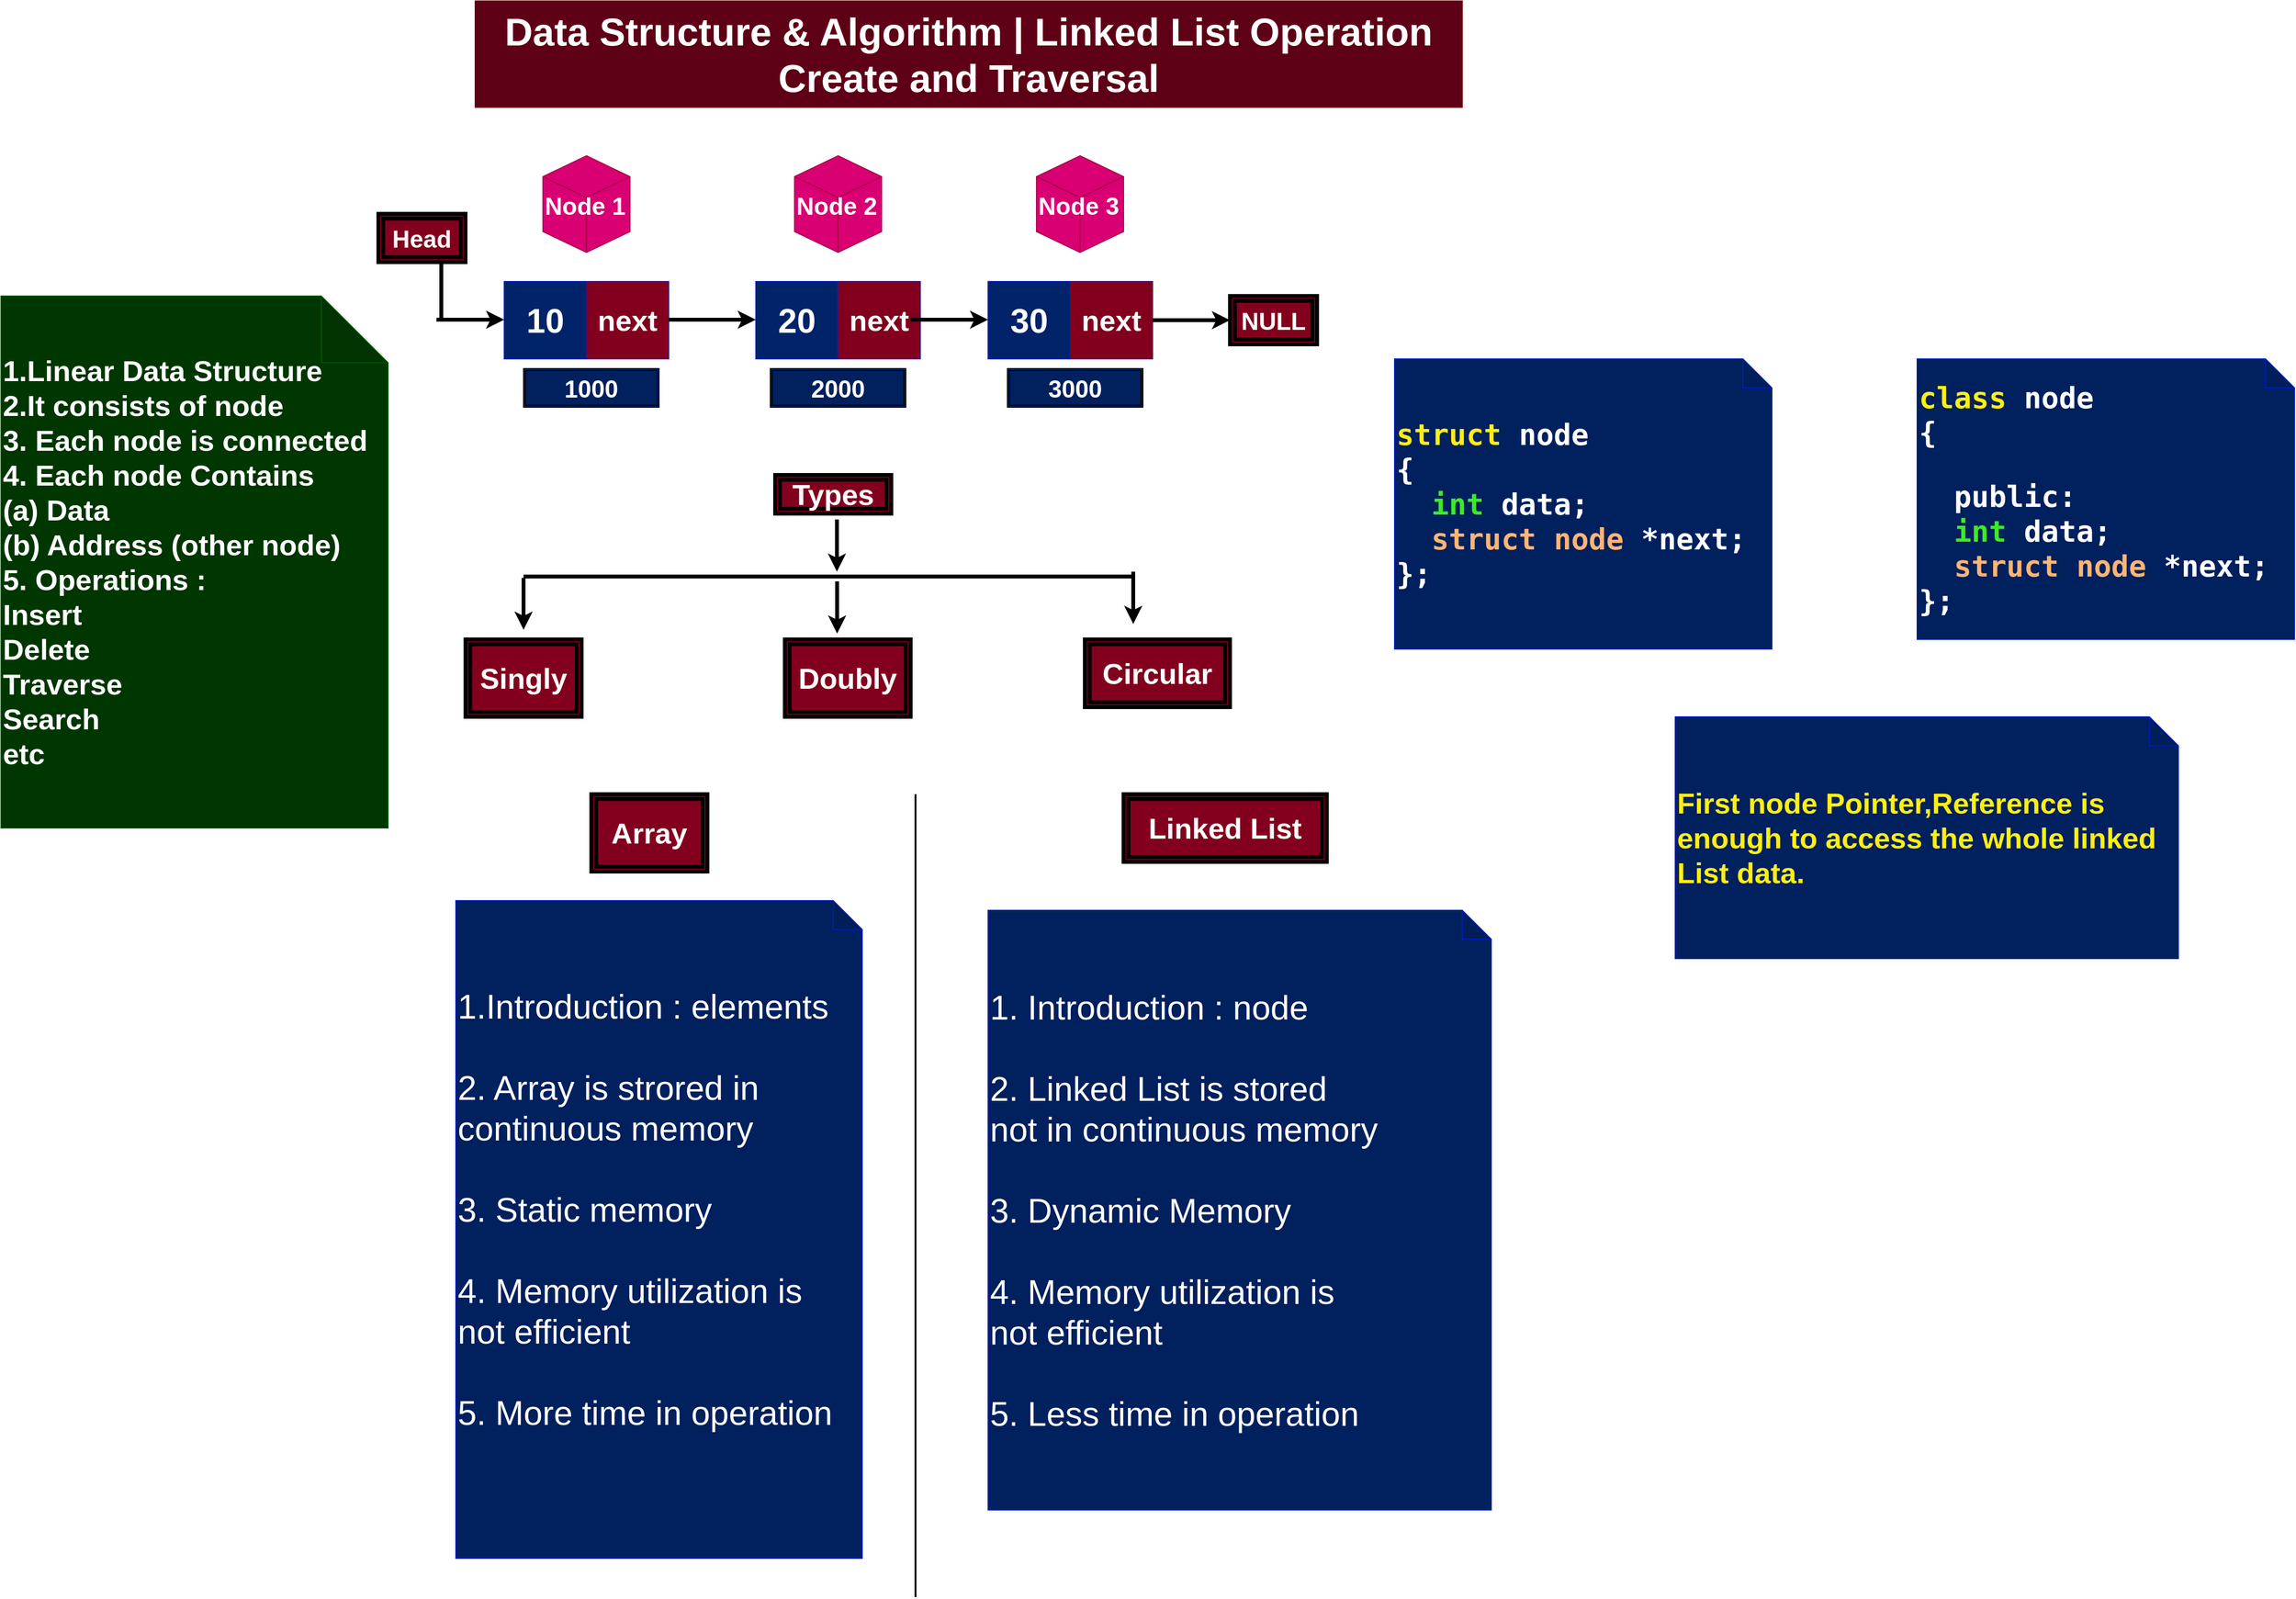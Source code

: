 <mxfile version="15.4.0" type="device"><diagram id="kLcREWV7JZikotNgGeFt" name="Page-1"><mxGraphModel dx="2326" dy="1727" grid="1" gridSize="10" guides="1" tooltips="1" connect="1" arrows="1" fold="1" page="1" pageScale="1" pageWidth="850" pageHeight="1100" math="0" shadow="0"><root><mxCell id="0"/><mxCell id="1" parent="0"/><mxCell id="FX4OYC9LNaWPf0s1jnYQ-1" value="&lt;font style=&quot;font-size: 40px&quot;&gt;&lt;b&gt;Data Structure &amp;amp; Algorithm | Linked List Operation&lt;br&gt;Create and Traversal&lt;br&gt;&lt;/b&gt;&lt;/font&gt;" style="rounded=0;whiteSpace=wrap;html=1;fillColor=#5E0016;strokeColor=#6F0000;fontColor=#ffffff;" parent="1" vertex="1"><mxGeometry x="420" y="-110" width="1020" height="110" as="geometry"/></mxCell><mxCell id="FX4OYC9LNaWPf0s1jnYQ-2" value="&lt;font style=&quot;font-size: 30px&quot;&gt;&lt;b&gt;1.Linear Data Structure&amp;nbsp;&lt;br&gt;2.It consists of node&lt;br&gt;3. Each node is connected&lt;br&gt;4. Each node Contains&lt;br&gt;(a) Data&amp;nbsp;&lt;br&gt;(b) Address (other node)&lt;br&gt;5. Operations :&lt;br&gt;Insert&lt;br&gt;Delete&lt;br&gt;Traverse&lt;br&gt;Search&lt;br&gt;etc&lt;br&gt;&lt;/b&gt;&lt;/font&gt;" style="shape=note;whiteSpace=wrap;html=1;backgroundOutline=1;darkOpacity=0.05;fillColor=#003600;size=69;strokeColor=#005700;fontColor=#ffffff;align=left;" parent="1" vertex="1"><mxGeometry x="-70" y="195" width="400" height="550" as="geometry"/></mxCell><mxCell id="FX4OYC9LNaWPf0s1jnYQ-4" value="" style="shape=table;startSize=0;container=1;collapsible=0;childLayout=tableLayout;fillColor=#002369;strokeColor=#001DBC;fontColor=#ffffff;" parent="1" vertex="1"><mxGeometry x="450" y="180" width="170" height="80" as="geometry"/></mxCell><mxCell id="FX4OYC9LNaWPf0s1jnYQ-5" value="" style="shape=partialRectangle;collapsible=0;dropTarget=0;pointerEvents=0;fillColor=none;top=0;left=0;bottom=0;right=0;points=[[0,0.5],[1,0.5]];portConstraint=eastwest;" parent="FX4OYC9LNaWPf0s1jnYQ-4" vertex="1"><mxGeometry width="170" height="80" as="geometry"/></mxCell><mxCell id="FX4OYC9LNaWPf0s1jnYQ-6" value="&lt;b&gt;&lt;font style=&quot;font-size: 35px&quot; color=&quot;#ffffff&quot;&gt;10&lt;/font&gt;&lt;/b&gt;" style="shape=partialRectangle;html=1;whiteSpace=wrap;connectable=0;overflow=hidden;fillColor=none;top=0;left=0;bottom=0;right=0;pointerEvents=1;" parent="FX4OYC9LNaWPf0s1jnYQ-5" vertex="1"><mxGeometry width="85" height="80" as="geometry"><mxRectangle width="85" height="80" as="alternateBounds"/></mxGeometry></mxCell><mxCell id="FX4OYC9LNaWPf0s1jnYQ-7" value="&lt;b style=&quot;font-size: 30px&quot;&gt;next&lt;/b&gt;" style="shape=partialRectangle;html=1;whiteSpace=wrap;connectable=0;overflow=hidden;fillColor=#82001E;top=0;left=0;bottom=0;right=0;pointerEvents=1;strokeColor=#6F0000;fontColor=#ffffff;" parent="FX4OYC9LNaWPf0s1jnYQ-5" vertex="1"><mxGeometry x="85" width="85" height="80" as="geometry"><mxRectangle width="85" height="80" as="alternateBounds"/></mxGeometry></mxCell><mxCell id="FX4OYC9LNaWPf0s1jnYQ-8" value="" style="shape=table;startSize=0;container=1;collapsible=0;childLayout=tableLayout;fillColor=#002369;strokeColor=#001DBC;fontColor=#ffffff;" parent="1" vertex="1"><mxGeometry x="710" y="180" width="170" height="80" as="geometry"/></mxCell><mxCell id="FX4OYC9LNaWPf0s1jnYQ-9" value="" style="shape=partialRectangle;collapsible=0;dropTarget=0;pointerEvents=0;fillColor=none;top=0;left=0;bottom=0;right=0;points=[[0,0.5],[1,0.5]];portConstraint=eastwest;" parent="FX4OYC9LNaWPf0s1jnYQ-8" vertex="1"><mxGeometry width="170" height="80" as="geometry"/></mxCell><mxCell id="FX4OYC9LNaWPf0s1jnYQ-10" value="&lt;b&gt;&lt;font style=&quot;font-size: 35px&quot; color=&quot;#ffffff&quot;&gt;20&lt;/font&gt;&lt;/b&gt;" style="shape=partialRectangle;html=1;whiteSpace=wrap;connectable=0;overflow=hidden;fillColor=none;top=0;left=0;bottom=0;right=0;pointerEvents=1;" parent="FX4OYC9LNaWPf0s1jnYQ-9" vertex="1"><mxGeometry width="85" height="80" as="geometry"><mxRectangle width="85" height="80" as="alternateBounds"/></mxGeometry></mxCell><mxCell id="FX4OYC9LNaWPf0s1jnYQ-11" value="" style="shape=partialRectangle;html=1;whiteSpace=wrap;connectable=0;overflow=hidden;fillColor=none;top=0;left=0;bottom=0;right=0;pointerEvents=1;" parent="FX4OYC9LNaWPf0s1jnYQ-9" vertex="1"><mxGeometry x="85" width="85" height="80" as="geometry"><mxRectangle width="85" height="80" as="alternateBounds"/></mxGeometry></mxCell><mxCell id="FX4OYC9LNaWPf0s1jnYQ-12" value="" style="shape=table;startSize=0;container=1;collapsible=0;childLayout=tableLayout;fillColor=#002369;strokeColor=#001DBC;fontColor=#ffffff;" parent="1" vertex="1"><mxGeometry x="950" y="180" width="170" height="80" as="geometry"/></mxCell><mxCell id="FX4OYC9LNaWPf0s1jnYQ-13" value="" style="shape=partialRectangle;collapsible=0;dropTarget=0;pointerEvents=0;fillColor=none;top=0;left=0;bottom=0;right=0;points=[[0,0.5],[1,0.5]];portConstraint=eastwest;" parent="FX4OYC9LNaWPf0s1jnYQ-12" vertex="1"><mxGeometry width="170" height="80" as="geometry"/></mxCell><mxCell id="FX4OYC9LNaWPf0s1jnYQ-14" value="&lt;b&gt;&lt;font style=&quot;font-size: 35px&quot; color=&quot;#ffffff&quot;&gt;30&lt;/font&gt;&lt;/b&gt;" style="shape=partialRectangle;html=1;whiteSpace=wrap;connectable=0;overflow=hidden;fillColor=none;top=0;left=0;bottom=0;right=0;pointerEvents=1;" parent="FX4OYC9LNaWPf0s1jnYQ-13" vertex="1"><mxGeometry width="85" height="80" as="geometry"><mxRectangle width="85" height="80" as="alternateBounds"/></mxGeometry></mxCell><mxCell id="FX4OYC9LNaWPf0s1jnYQ-15" value="" style="shape=partialRectangle;html=1;whiteSpace=wrap;connectable=0;overflow=hidden;fillColor=none;top=0;left=0;bottom=0;right=0;pointerEvents=1;" parent="FX4OYC9LNaWPf0s1jnYQ-13" vertex="1"><mxGeometry x="85" width="85" height="80" as="geometry"><mxRectangle width="85" height="80" as="alternateBounds"/></mxGeometry></mxCell><mxCell id="FX4OYC9LNaWPf0s1jnYQ-16" value="" style="edgeStyle=segmentEdgeStyle;endArrow=classic;html=1;rounded=0;strokeWidth=4;" parent="1" target="FX4OYC9LNaWPf0s1jnYQ-9" edge="1"><mxGeometry width="50" height="50" relative="1" as="geometry"><mxPoint x="620" y="219.5" as="sourcePoint"/><mxPoint x="700" y="220" as="targetPoint"/></mxGeometry></mxCell><mxCell id="FX4OYC9LNaWPf0s1jnYQ-17" value="&lt;font color=&quot;#ffffff&quot; size=&quot;1&quot;&gt;&lt;b style=&quot;font-size: 30px&quot;&gt;next&lt;/b&gt;&lt;/font&gt;" style="shape=partialRectangle;html=1;whiteSpace=wrap;connectable=0;overflow=hidden;fillColor=#82001E;top=0;left=0;bottom=0;right=0;pointerEvents=1;strokeColor=#6F0000;fontColor=#ffffff;" parent="1" vertex="1"><mxGeometry x="795" y="180" width="85" height="80" as="geometry"><mxRectangle width="85" height="80" as="alternateBounds"/></mxGeometry></mxCell><mxCell id="FX4OYC9LNaWPf0s1jnYQ-18" value="&lt;font color=&quot;#ffffff&quot; size=&quot;1&quot;&gt;&lt;b style=&quot;font-size: 30px&quot;&gt;next&lt;/b&gt;&lt;/font&gt;" style="shape=partialRectangle;html=1;whiteSpace=wrap;connectable=0;overflow=hidden;fillColor=#82001E;top=0;left=0;bottom=0;right=0;pointerEvents=1;strokeColor=#6F0000;fontColor=#ffffff;" parent="1" vertex="1"><mxGeometry x="1035" y="180" width="85" height="80" as="geometry"><mxRectangle width="85" height="80" as="alternateBounds"/></mxGeometry></mxCell><mxCell id="FX4OYC9LNaWPf0s1jnYQ-20" value="" style="edgeStyle=segmentEdgeStyle;endArrow=classic;html=1;rounded=0;strokeWidth=4;" parent="1" edge="1"><mxGeometry width="50" height="50" relative="1" as="geometry"><mxPoint x="870" y="219.5" as="sourcePoint"/><mxPoint x="950" y="220" as="targetPoint"/></mxGeometry></mxCell><mxCell id="FX4OYC9LNaWPf0s1jnYQ-21" value="" style="edgeStyle=segmentEdgeStyle;endArrow=classic;html=1;rounded=0;strokeWidth=4;" parent="1" target="FX4OYC9LNaWPf0s1jnYQ-5" edge="1"><mxGeometry width="50" height="50" relative="1" as="geometry"><mxPoint x="380" y="219.5" as="sourcePoint"/><mxPoint x="430" y="219.5" as="targetPoint"/></mxGeometry></mxCell><mxCell id="FX4OYC9LNaWPf0s1jnYQ-22" value="" style="line;strokeWidth=4;direction=south;html=1;fillColor=#82001E;" parent="1" vertex="1"><mxGeometry x="380" y="150" width="10" height="70" as="geometry"/></mxCell><mxCell id="FX4OYC9LNaWPf0s1jnYQ-24" value="&lt;font style=&quot;font-size: 25px&quot; color=&quot;#ffffff&quot;&gt;Head&lt;/font&gt;" style="shape=ext;double=1;rounded=0;whiteSpace=wrap;html=1;strokeWidth=4;fillColor=#82001E;fontStyle=1" parent="1" vertex="1"><mxGeometry x="320" y="110" width="90" height="50" as="geometry"/></mxCell><mxCell id="FX4OYC9LNaWPf0s1jnYQ-25" value="&lt;font color=&quot;#ffffff&quot;&gt;&lt;span style=&quot;font-size: 25px&quot;&gt;NULL&lt;/span&gt;&lt;/font&gt;" style="shape=ext;double=1;rounded=0;whiteSpace=wrap;html=1;strokeWidth=4;fillColor=#82001E;fontStyle=1" parent="1" vertex="1"><mxGeometry x="1200" y="195" width="90" height="50" as="geometry"/></mxCell><mxCell id="FX4OYC9LNaWPf0s1jnYQ-26" value="" style="edgeStyle=segmentEdgeStyle;endArrow=classic;html=1;rounded=0;strokeWidth=4;" parent="1" edge="1"><mxGeometry width="50" height="50" relative="1" as="geometry"><mxPoint x="1120" y="220" as="sourcePoint"/><mxPoint x="1200" y="220.5" as="targetPoint"/></mxGeometry></mxCell><mxCell id="FX4OYC9LNaWPf0s1jnYQ-28" value="&lt;font style=&quot;font-size: 30px&quot; color=&quot;#ffffff&quot;&gt;&lt;b&gt;Singly&lt;/b&gt;&lt;/font&gt;" style="shape=ext;double=1;rounded=0;whiteSpace=wrap;html=1;strokeWidth=4;fillColor=#82001E;" parent="1" vertex="1"><mxGeometry x="410" y="550" width="120" height="80" as="geometry"/></mxCell><mxCell id="FX4OYC9LNaWPf0s1jnYQ-29" value="&lt;font style=&quot;font-size: 30px&quot; color=&quot;#ffffff&quot;&gt;&lt;b&gt;Doubly&lt;/b&gt;&lt;/font&gt;" style="shape=ext;double=1;rounded=0;whiteSpace=wrap;html=1;strokeWidth=4;fillColor=#82001E;" parent="1" vertex="1"><mxGeometry x="740" y="550" width="130" height="80" as="geometry"/></mxCell><mxCell id="FX4OYC9LNaWPf0s1jnYQ-30" value="&lt;font style=&quot;font-size: 30px&quot; color=&quot;#ffffff&quot;&gt;&lt;b&gt;Circular&lt;/b&gt;&lt;/font&gt;" style="shape=ext;double=1;rounded=0;whiteSpace=wrap;html=1;strokeWidth=4;fillColor=#82001E;" parent="1" vertex="1"><mxGeometry x="1050" y="550" width="150" height="70" as="geometry"/></mxCell><mxCell id="FX4OYC9LNaWPf0s1jnYQ-31" value="&lt;font style=&quot;font-size: 30px&quot; color=&quot;#ffffff&quot;&gt;&lt;b&gt;Types&lt;/b&gt;&lt;/font&gt;" style="shape=ext;double=1;rounded=0;whiteSpace=wrap;html=1;strokeWidth=4;fillColor=#82001E;" parent="1" vertex="1"><mxGeometry x="730" y="380" width="120" height="40" as="geometry"/></mxCell><mxCell id="FX4OYC9LNaWPf0s1jnYQ-32" value="" style="line;strokeWidth=4;html=1;perimeter=backbonePerimeter;points=[];outlineConnect=0;fillColor=#82001E;" parent="1" vertex="1"><mxGeometry x="470" y="480" width="630" height="10" as="geometry"/></mxCell><mxCell id="FX4OYC9LNaWPf0s1jnYQ-33" value="" style="edgeStyle=segmentEdgeStyle;endArrow=classic;html=1;rounded=0;strokeWidth=4;" parent="1" source="FX4OYC9LNaWPf0s1jnYQ-32" edge="1"><mxGeometry width="50" height="50" relative="1" as="geometry"><mxPoint x="470" y="490" as="sourcePoint"/><mxPoint x="470" y="540" as="targetPoint"/></mxGeometry></mxCell><mxCell id="FX4OYC9LNaWPf0s1jnYQ-34" value="" style="edgeStyle=segmentEdgeStyle;endArrow=classic;html=1;rounded=0;strokeWidth=4;" parent="1" edge="1"><mxGeometry width="50" height="50" relative="1" as="geometry"><mxPoint x="1100" y="480" as="sourcePoint"/><mxPoint x="1100" y="534" as="targetPoint"/></mxGeometry></mxCell><mxCell id="FX4OYC9LNaWPf0s1jnYQ-35" value="" style="edgeStyle=segmentEdgeStyle;endArrow=classic;html=1;rounded=0;strokeWidth=4;" parent="1" edge="1"><mxGeometry width="50" height="50" relative="1" as="geometry"><mxPoint x="794" y="490" as="sourcePoint"/><mxPoint x="794" y="544" as="targetPoint"/></mxGeometry></mxCell><mxCell id="2EAFpjxUIgZYR22yZYQm-1" value="&lt;font style=&quot;font-size: 35px&quot;&gt;1.Introduction : elements&lt;br&gt;&lt;br&gt;2. Array is strored in continuous memory&lt;br&gt;&lt;br&gt;3. Static memory&lt;br&gt;&lt;br&gt;4. Memory utilization is&lt;br&gt;not efficient&lt;br&gt;&lt;br&gt;5. More time in operation&lt;br&gt;&lt;br&gt;&lt;/font&gt;" style="shape=note;whiteSpace=wrap;html=1;backgroundOutline=1;darkOpacity=0.05;align=left;fillColor=#00205E;strokeColor=#001DBC;fontColor=#ffffff;" parent="1" vertex="1"><mxGeometry x="400" y="820" width="420" height="680" as="geometry"/></mxCell><mxCell id="2EAFpjxUIgZYR22yZYQm-2" value="&lt;span style=&quot;font-size: 35px&quot;&gt;&lt;br&gt;&lt;br&gt;1. Introduction : node&lt;br&gt;&lt;br&gt;2. Linked List is stored&amp;nbsp;&lt;br&gt;not in continuous memory&lt;br&gt;&lt;br&gt;3. Dynamic Memory&lt;br&gt;&lt;br&gt;&lt;/span&gt;&lt;span style=&quot;font-size: 35px&quot;&gt;4. Memory utilization is&lt;/span&gt;&lt;br style=&quot;font-size: 35px&quot;&gt;&lt;span style=&quot;font-size: 35px&quot;&gt;not efficient&lt;/span&gt;&lt;span style=&quot;font-size: 35px&quot;&gt;&amp;nbsp;&lt;br&gt;&lt;br&gt;&lt;/span&gt;&lt;span style=&quot;font-size: 35px&quot;&gt;5. Less time in operation&lt;/span&gt;&lt;br style=&quot;font-size: 35px&quot;&gt;&lt;span style=&quot;font-size: 35px&quot;&gt;&lt;br&gt;&lt;br&gt;&lt;/span&gt;" style="shape=note;whiteSpace=wrap;html=1;backgroundOutline=1;darkOpacity=0.05;fillColor=#00205E;strokeColor=#001DBC;fontColor=#ffffff;align=left;" parent="1" vertex="1"><mxGeometry x="950" y="830" width="520" height="620" as="geometry"/></mxCell><mxCell id="2EAFpjxUIgZYR22yZYQm-3" value="" style="line;strokeWidth=2;direction=south;html=1;align=left;" parent="1" vertex="1"><mxGeometry x="870" y="710" width="10" height="830" as="geometry"/></mxCell><mxCell id="2EAFpjxUIgZYR22yZYQm-4" value="&lt;font color=&quot;#ffffff&quot; size=&quot;1&quot;&gt;&lt;b style=&quot;font-size: 25px&quot;&gt;1000&lt;/b&gt;&lt;/font&gt;" style="shape=ext;double=1;rounded=0;whiteSpace=wrap;html=1;fillColor=#00205E;align=center;" parent="1" vertex="1"><mxGeometry x="470" y="270" width="140" height="40" as="geometry"/></mxCell><mxCell id="2EAFpjxUIgZYR22yZYQm-5" value="&lt;font color=&quot;#ffffff&quot; size=&quot;1&quot;&gt;&lt;b style=&quot;font-size: 25px&quot;&gt;2000&lt;/b&gt;&lt;/font&gt;" style="shape=ext;double=1;rounded=0;whiteSpace=wrap;html=1;fillColor=#00205E;align=center;" parent="1" vertex="1"><mxGeometry x="725" y="270" width="140" height="40" as="geometry"/></mxCell><mxCell id="2EAFpjxUIgZYR22yZYQm-6" value="&lt;font color=&quot;#ffffff&quot; size=&quot;1&quot;&gt;&lt;b style=&quot;font-size: 25px&quot;&gt;3000&lt;/b&gt;&lt;/font&gt;" style="shape=ext;double=1;rounded=0;whiteSpace=wrap;html=1;fillColor=#00205E;align=center;" parent="1" vertex="1"><mxGeometry x="970" y="270" width="140" height="40" as="geometry"/></mxCell><mxCell id="2EAFpjxUIgZYR22yZYQm-7" value="&lt;pre style=&quot;max-height: 600px ; font-size: 30px&quot;&gt;&lt;code class=&quot;dsa hljs cpp&quot; style=&quot;font-size: 30px&quot;&gt;&lt;span class=&quot;hljs-class&quot; style=&quot;font-size: 30px&quot;&gt;&lt;font color=&quot;#ffef0f&quot;&gt;&lt;span class=&quot;hljs-keyword&quot; style=&quot;font-size: 30px&quot;&gt;struct&lt;/span&gt; &lt;/font&gt;&lt;span class=&quot;hljs-title&quot; style=&quot;font-size: 30px&quot;&gt;node&lt;/span&gt;&lt;br style=&quot;font-size: 30px&quot;&gt;{&lt;/span&gt;&lt;br style=&quot;font-size: 30px&quot;&gt;  &lt;font color=&quot;#3eea23&quot;&gt;&lt;span class=&quot;hljs-keyword&quot; style=&quot;font-size: 30px&quot;&gt;int&lt;/span&gt; &lt;/font&gt;data;&lt;br style=&quot;font-size: 30px&quot;&gt;  &lt;span class=&quot;hljs-class&quot; style=&quot;font-size: 30px&quot;&gt;&lt;font color=&quot;#ffb570&quot;&gt;&lt;span class=&quot;hljs-keyword&quot; style=&quot;font-size: 30px&quot;&gt;struct&lt;/span&gt; &lt;span class=&quot;hljs-title&quot; style=&quot;font-size: 30px&quot;&gt;node&lt;/span&gt;&lt;/font&gt; *&lt;span class=&quot;hljs-title&quot; style=&quot;font-size: 30px&quot;&gt;next&lt;/span&gt;;&lt;/span&gt;&lt;br style=&quot;font-size: 30px&quot;&gt;};&lt;/code&gt;&lt;/pre&gt;" style="shape=note;whiteSpace=wrap;html=1;backgroundOutline=1;darkOpacity=0.05;fillColor=#00205E;strokeColor=#001DBC;fontColor=#ffffff;align=left;fontSize=30;fontStyle=1" parent="1" vertex="1"><mxGeometry x="1370" y="260" width="390" height="300" as="geometry"/></mxCell><mxCell id="2EAFpjxUIgZYR22yZYQm-8" value="&lt;font style=&quot;font-size: 30px&quot; color=&quot;#ffffff&quot;&gt;&lt;b&gt;Array&lt;/b&gt;&lt;/font&gt;" style="shape=ext;double=1;rounded=0;whiteSpace=wrap;html=1;strokeWidth=4;fillColor=#82001E;" parent="1" vertex="1"><mxGeometry x="540" y="710" width="120" height="80" as="geometry"/></mxCell><mxCell id="2EAFpjxUIgZYR22yZYQm-9" value="&lt;font style=&quot;font-size: 30px&quot; color=&quot;#ffffff&quot;&gt;&lt;b&gt;Linked List&lt;/b&gt;&lt;/font&gt;" style="shape=ext;double=1;rounded=0;whiteSpace=wrap;html=1;strokeWidth=4;fillColor=#82001E;" parent="1" vertex="1"><mxGeometry x="1090" y="710" width="210" height="70" as="geometry"/></mxCell><mxCell id="2EAFpjxUIgZYR22yZYQm-10" value="&lt;b&gt;&lt;font style=&quot;font-size: 25px&quot;&gt;Node 1&lt;/font&gt;&lt;br&gt;&lt;/b&gt;" style="html=1;whiteSpace=wrap;shape=isoCube2;backgroundOutline=1;isoAngle=15;fontSize=30;fillColor=#d80073;align=left;strokeColor=#A50040;fontColor=#ffffff;" parent="1" vertex="1"><mxGeometry x="490" y="50" width="90" height="100" as="geometry"/></mxCell><mxCell id="2EAFpjxUIgZYR22yZYQm-13" value="&lt;b&gt;&lt;font style=&quot;font-size: 25px&quot;&gt;Node 2&lt;/font&gt;&lt;br&gt;&lt;/b&gt;" style="html=1;whiteSpace=wrap;shape=isoCube2;backgroundOutline=1;isoAngle=15;fontSize=30;fillColor=#d80073;align=left;strokeColor=#A50040;fontColor=#ffffff;" parent="1" vertex="1"><mxGeometry x="750" y="50" width="90" height="100" as="geometry"/></mxCell><mxCell id="2EAFpjxUIgZYR22yZYQm-14" value="&lt;b&gt;&lt;font style=&quot;font-size: 25px&quot;&gt;Node 3&lt;/font&gt;&lt;br&gt;&lt;/b&gt;" style="html=1;whiteSpace=wrap;shape=isoCube2;backgroundOutline=1;isoAngle=15;fontSize=30;fillColor=#d80073;align=left;strokeColor=#A50040;fontColor=#ffffff;" parent="1" vertex="1"><mxGeometry x="1000" y="50" width="90" height="100" as="geometry"/></mxCell><mxCell id="WGS0exvz3PwvDSj9ZTFY-2" value="" style="edgeStyle=segmentEdgeStyle;endArrow=classic;html=1;rounded=0;strokeWidth=4;" parent="1" edge="1"><mxGeometry width="50" height="50" relative="1" as="geometry"><mxPoint x="793.82" y="426" as="sourcePoint"/><mxPoint x="793.82" y="480" as="targetPoint"/></mxGeometry></mxCell><mxCell id="WGS0exvz3PwvDSj9ZTFY-4" value="&lt;pre style=&quot;max-height: 600px ; font-size: 30px&quot;&gt;&lt;code class=&quot;dsa hljs cpp&quot; style=&quot;font-size: 30px&quot;&gt;&lt;span class=&quot;hljs-class&quot; style=&quot;font-size: 30px&quot;&gt;&lt;span class=&quot;hljs-title&quot; style=&quot;font-size: 30px&quot;&gt;&lt;font color=&quot;#ffef0f&quot;&gt;class &lt;/font&gt;node&lt;/span&gt;&lt;br style=&quot;font-size: 30px&quot;&gt;{&lt;/span&gt;&lt;/code&gt;&lt;/pre&gt;&lt;pre style=&quot;max-height: 600px ; font-size: 30px&quot;&gt;&lt;code class=&quot;dsa hljs cpp&quot; style=&quot;font-size: 30px&quot;&gt;  public:&lt;br style=&quot;font-size: 30px&quot;&gt;  &lt;font color=&quot;#3eea23&quot;&gt;&lt;span class=&quot;hljs-keyword&quot; style=&quot;font-size: 30px&quot;&gt;int&lt;/span&gt; &lt;/font&gt;data;&lt;br style=&quot;font-size: 30px&quot;&gt;  &lt;span class=&quot;hljs-class&quot; style=&quot;font-size: 30px&quot;&gt;&lt;font color=&quot;#ffb570&quot;&gt;&lt;span class=&quot;hljs-keyword&quot; style=&quot;font-size: 30px&quot;&gt;struct&lt;/span&gt; &lt;span class=&quot;hljs-title&quot; style=&quot;font-size: 30px&quot;&gt;node&lt;/span&gt;&lt;/font&gt; *&lt;span class=&quot;hljs-title&quot; style=&quot;font-size: 30px&quot;&gt;next&lt;/span&gt;;&lt;/span&gt;&lt;br style=&quot;font-size: 30px&quot;&gt;};&lt;/code&gt;&lt;/pre&gt;" style="shape=note;whiteSpace=wrap;html=1;backgroundOutline=1;darkOpacity=0.05;fillColor=#00205E;strokeColor=#001DBC;fontColor=#ffffff;align=left;fontSize=30;fontStyle=1" parent="1" vertex="1"><mxGeometry x="1910" y="260" width="390" height="290" as="geometry"/></mxCell><mxCell id="PQ1WcQrPwrI2mOth-DB0-1" value="&lt;font color=&quot;#ffef0f&quot;&gt;First node Pointer,Reference is enough to access the whole linked List data.&lt;/font&gt;" style="shape=note;whiteSpace=wrap;html=1;backgroundOutline=1;darkOpacity=0.05;fillColor=#00205E;strokeColor=#001DBC;fontColor=#ffffff;align=left;fontSize=30;fontStyle=1" parent="1" vertex="1"><mxGeometry x="1660" y="630" width="520" height="250" as="geometry"/></mxCell></root></mxGraphModel></diagram></mxfile>